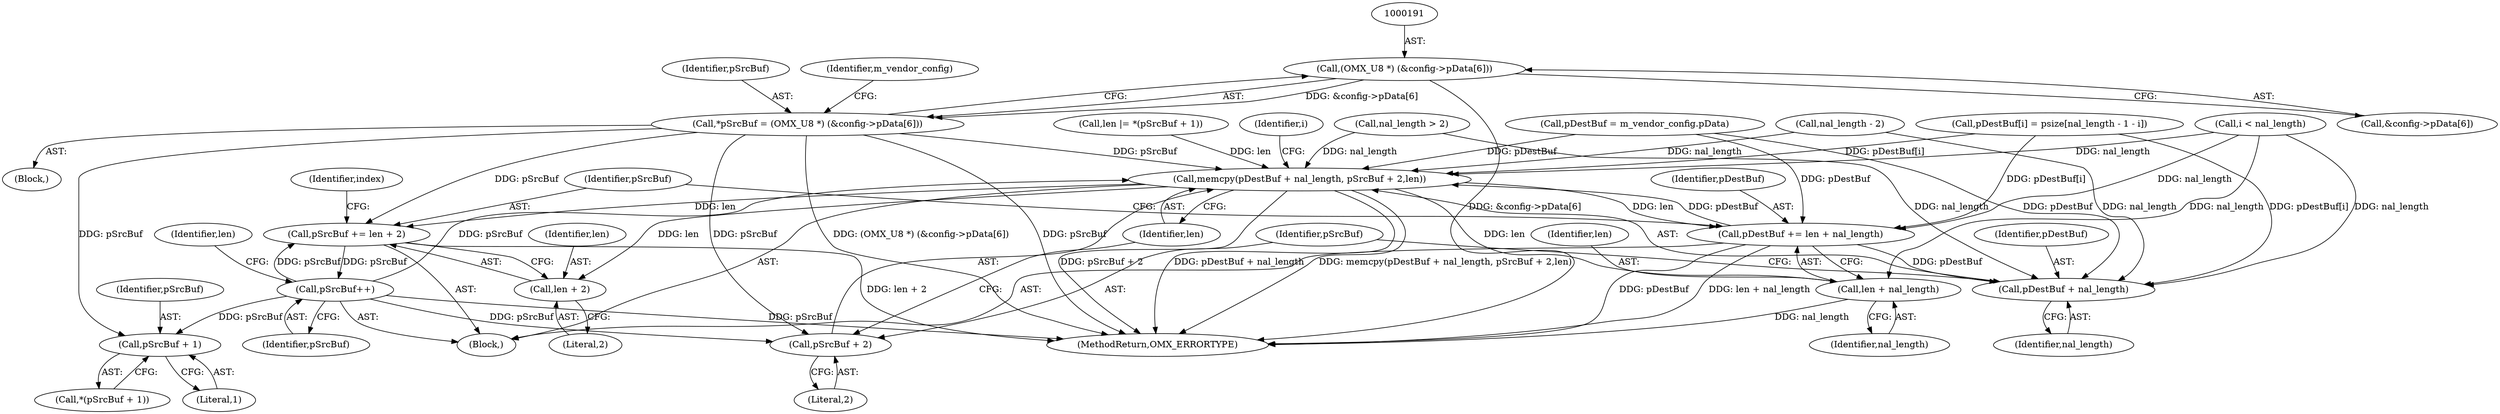 digraph "0_Android_560ccdb509a7b86186fac0fce1b25bd9a3e6a6e8_1@array" {
"1000190" [label="(Call,(OMX_U8 *) (&config->pData[6]))"];
"1000188" [label="(Call,*pSrcBuf = (OMX_U8 *) (&config->pData[6]))"];
"1000272" [label="(Call,pSrcBuf + 1)"];
"1000281" [label="(Call,memcpy(pDestBuf + nal_length, pSrcBuf + 2,len))"];
"1000311" [label="(Call,pDestBuf += len + nal_length)"];
"1000282" [label="(Call,pDestBuf + nal_length)"];
"1000313" [label="(Call,len + nal_length)"];
"1000316" [label="(Call,pSrcBuf += len + 2)"];
"1000323" [label="(Call,pSrcBuf++)"];
"1000285" [label="(Call,pSrcBuf + 2)"];
"1000318" [label="(Call,len + 2)"];
"1000285" [label="(Call,pSrcBuf + 2)"];
"1000292" [label="(Identifier,i)"];
"1000188" [label="(Call,*pSrcBuf = (OMX_U8 *) (&config->pData[6]))"];
"1000326" [label="(Identifier,len)"];
"1000287" [label="(Literal,2)"];
"1000316" [label="(Call,pSrcBuf += len + 2)"];
"1000315" [label="(Identifier,nal_length)"];
"1000319" [label="(Identifier,len)"];
"1000258" [label="(Block,)"];
"1000311" [label="(Call,pDestBuf += len + nal_length)"];
"1000281" [label="(Call,memcpy(pDestBuf + nal_length, pSrcBuf + 2,len))"];
"1000314" [label="(Identifier,len)"];
"1000273" [label="(Identifier,pSrcBuf)"];
"1000294" [label="(Call,i < nal_length)"];
"1000157" [label="(Block,)"];
"1000284" [label="(Identifier,nal_length)"];
"1000323" [label="(Call,pSrcBuf++)"];
"1000189" [label="(Identifier,pSrcBuf)"];
"1000286" [label="(Identifier,pSrcBuf)"];
"1000190" [label="(Call,(OMX_U8 *) (&config->pData[6]))"];
"1000271" [label="(Call,*(pSrcBuf + 1))"];
"1000312" [label="(Identifier,pDestBuf)"];
"1000320" [label="(Literal,2)"];
"1000183" [label="(Call,nal_length - 2)"];
"1000300" [label="(Call,pDestBuf[i] = psize[nal_length - 1 - i])"];
"1000322" [label="(Identifier,index)"];
"1000282" [label="(Call,pDestBuf + nal_length)"];
"1001056" [label="(MethodReturn,OMX_ERRORTYPE)"];
"1000269" [label="(Call,len |= *(pSrcBuf + 1))"];
"1000201" [label="(Identifier,m_vendor_config)"];
"1000272" [label="(Call,pSrcBuf + 1)"];
"1000283" [label="(Identifier,pDestBuf)"];
"1000176" [label="(Call,nal_length > 2)"];
"1000274" [label="(Literal,1)"];
"1000192" [label="(Call,&config->pData[6])"];
"1000288" [label="(Identifier,len)"];
"1000313" [label="(Call,len + nal_length)"];
"1000234" [label="(Call,pDestBuf = m_vendor_config.pData)"];
"1000317" [label="(Identifier,pSrcBuf)"];
"1000324" [label="(Identifier,pSrcBuf)"];
"1000318" [label="(Call,len + 2)"];
"1000190" -> "1000188"  [label="AST: "];
"1000190" -> "1000192"  [label="CFG: "];
"1000191" -> "1000190"  [label="AST: "];
"1000192" -> "1000190"  [label="AST: "];
"1000188" -> "1000190"  [label="CFG: "];
"1000190" -> "1001056"  [label="DDG: &config->pData[6]"];
"1000190" -> "1000188"  [label="DDG: &config->pData[6]"];
"1000188" -> "1000157"  [label="AST: "];
"1000189" -> "1000188"  [label="AST: "];
"1000201" -> "1000188"  [label="CFG: "];
"1000188" -> "1001056"  [label="DDG: (OMX_U8 *) (&config->pData[6])"];
"1000188" -> "1001056"  [label="DDG: pSrcBuf"];
"1000188" -> "1000272"  [label="DDG: pSrcBuf"];
"1000188" -> "1000281"  [label="DDG: pSrcBuf"];
"1000188" -> "1000285"  [label="DDG: pSrcBuf"];
"1000188" -> "1000316"  [label="DDG: pSrcBuf"];
"1000272" -> "1000271"  [label="AST: "];
"1000272" -> "1000274"  [label="CFG: "];
"1000273" -> "1000272"  [label="AST: "];
"1000274" -> "1000272"  [label="AST: "];
"1000271" -> "1000272"  [label="CFG: "];
"1000323" -> "1000272"  [label="DDG: pSrcBuf"];
"1000281" -> "1000258"  [label="AST: "];
"1000281" -> "1000288"  [label="CFG: "];
"1000282" -> "1000281"  [label="AST: "];
"1000285" -> "1000281"  [label="AST: "];
"1000288" -> "1000281"  [label="AST: "];
"1000292" -> "1000281"  [label="CFG: "];
"1000281" -> "1001056"  [label="DDG: pSrcBuf + 2"];
"1000281" -> "1001056"  [label="DDG: pDestBuf + nal_length"];
"1000281" -> "1001056"  [label="DDG: memcpy(pDestBuf + nal_length, pSrcBuf + 2,len)"];
"1000311" -> "1000281"  [label="DDG: pDestBuf"];
"1000234" -> "1000281"  [label="DDG: pDestBuf"];
"1000300" -> "1000281"  [label="DDG: pDestBuf[i]"];
"1000183" -> "1000281"  [label="DDG: nal_length"];
"1000176" -> "1000281"  [label="DDG: nal_length"];
"1000294" -> "1000281"  [label="DDG: nal_length"];
"1000323" -> "1000281"  [label="DDG: pSrcBuf"];
"1000269" -> "1000281"  [label="DDG: len"];
"1000281" -> "1000311"  [label="DDG: len"];
"1000281" -> "1000313"  [label="DDG: len"];
"1000281" -> "1000316"  [label="DDG: len"];
"1000281" -> "1000318"  [label="DDG: len"];
"1000311" -> "1000258"  [label="AST: "];
"1000311" -> "1000313"  [label="CFG: "];
"1000312" -> "1000311"  [label="AST: "];
"1000313" -> "1000311"  [label="AST: "];
"1000317" -> "1000311"  [label="CFG: "];
"1000311" -> "1001056"  [label="DDG: pDestBuf"];
"1000311" -> "1001056"  [label="DDG: len + nal_length"];
"1000311" -> "1000282"  [label="DDG: pDestBuf"];
"1000294" -> "1000311"  [label="DDG: nal_length"];
"1000300" -> "1000311"  [label="DDG: pDestBuf[i]"];
"1000234" -> "1000311"  [label="DDG: pDestBuf"];
"1000282" -> "1000284"  [label="CFG: "];
"1000283" -> "1000282"  [label="AST: "];
"1000284" -> "1000282"  [label="AST: "];
"1000286" -> "1000282"  [label="CFG: "];
"1000234" -> "1000282"  [label="DDG: pDestBuf"];
"1000300" -> "1000282"  [label="DDG: pDestBuf[i]"];
"1000183" -> "1000282"  [label="DDG: nal_length"];
"1000176" -> "1000282"  [label="DDG: nal_length"];
"1000294" -> "1000282"  [label="DDG: nal_length"];
"1000313" -> "1000315"  [label="CFG: "];
"1000314" -> "1000313"  [label="AST: "];
"1000315" -> "1000313"  [label="AST: "];
"1000313" -> "1001056"  [label="DDG: nal_length"];
"1000294" -> "1000313"  [label="DDG: nal_length"];
"1000316" -> "1000258"  [label="AST: "];
"1000316" -> "1000318"  [label="CFG: "];
"1000317" -> "1000316"  [label="AST: "];
"1000318" -> "1000316"  [label="AST: "];
"1000322" -> "1000316"  [label="CFG: "];
"1000316" -> "1001056"  [label="DDG: len + 2"];
"1000323" -> "1000316"  [label="DDG: pSrcBuf"];
"1000316" -> "1000323"  [label="DDG: pSrcBuf"];
"1000323" -> "1000258"  [label="AST: "];
"1000323" -> "1000324"  [label="CFG: "];
"1000324" -> "1000323"  [label="AST: "];
"1000326" -> "1000323"  [label="CFG: "];
"1000323" -> "1001056"  [label="DDG: pSrcBuf"];
"1000323" -> "1000285"  [label="DDG: pSrcBuf"];
"1000285" -> "1000287"  [label="CFG: "];
"1000286" -> "1000285"  [label="AST: "];
"1000287" -> "1000285"  [label="AST: "];
"1000288" -> "1000285"  [label="CFG: "];
"1000318" -> "1000320"  [label="CFG: "];
"1000319" -> "1000318"  [label="AST: "];
"1000320" -> "1000318"  [label="AST: "];
}
